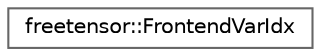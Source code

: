 digraph "Graphical Class Hierarchy"
{
 // LATEX_PDF_SIZE
  bgcolor="transparent";
  edge [fontname=Helvetica,fontsize=10,labelfontname=Helvetica,labelfontsize=10];
  node [fontname=Helvetica,fontsize=10,shape=box,height=0.2,width=0.4];
  rankdir="LR";
  Node0 [label="freetensor::FrontendVarIdx",height=0.2,width=0.4,color="grey40", fillcolor="white", style="filled",URL="$classfreetensor_1_1FrontendVarIdx.html",tooltip=" "];
}

